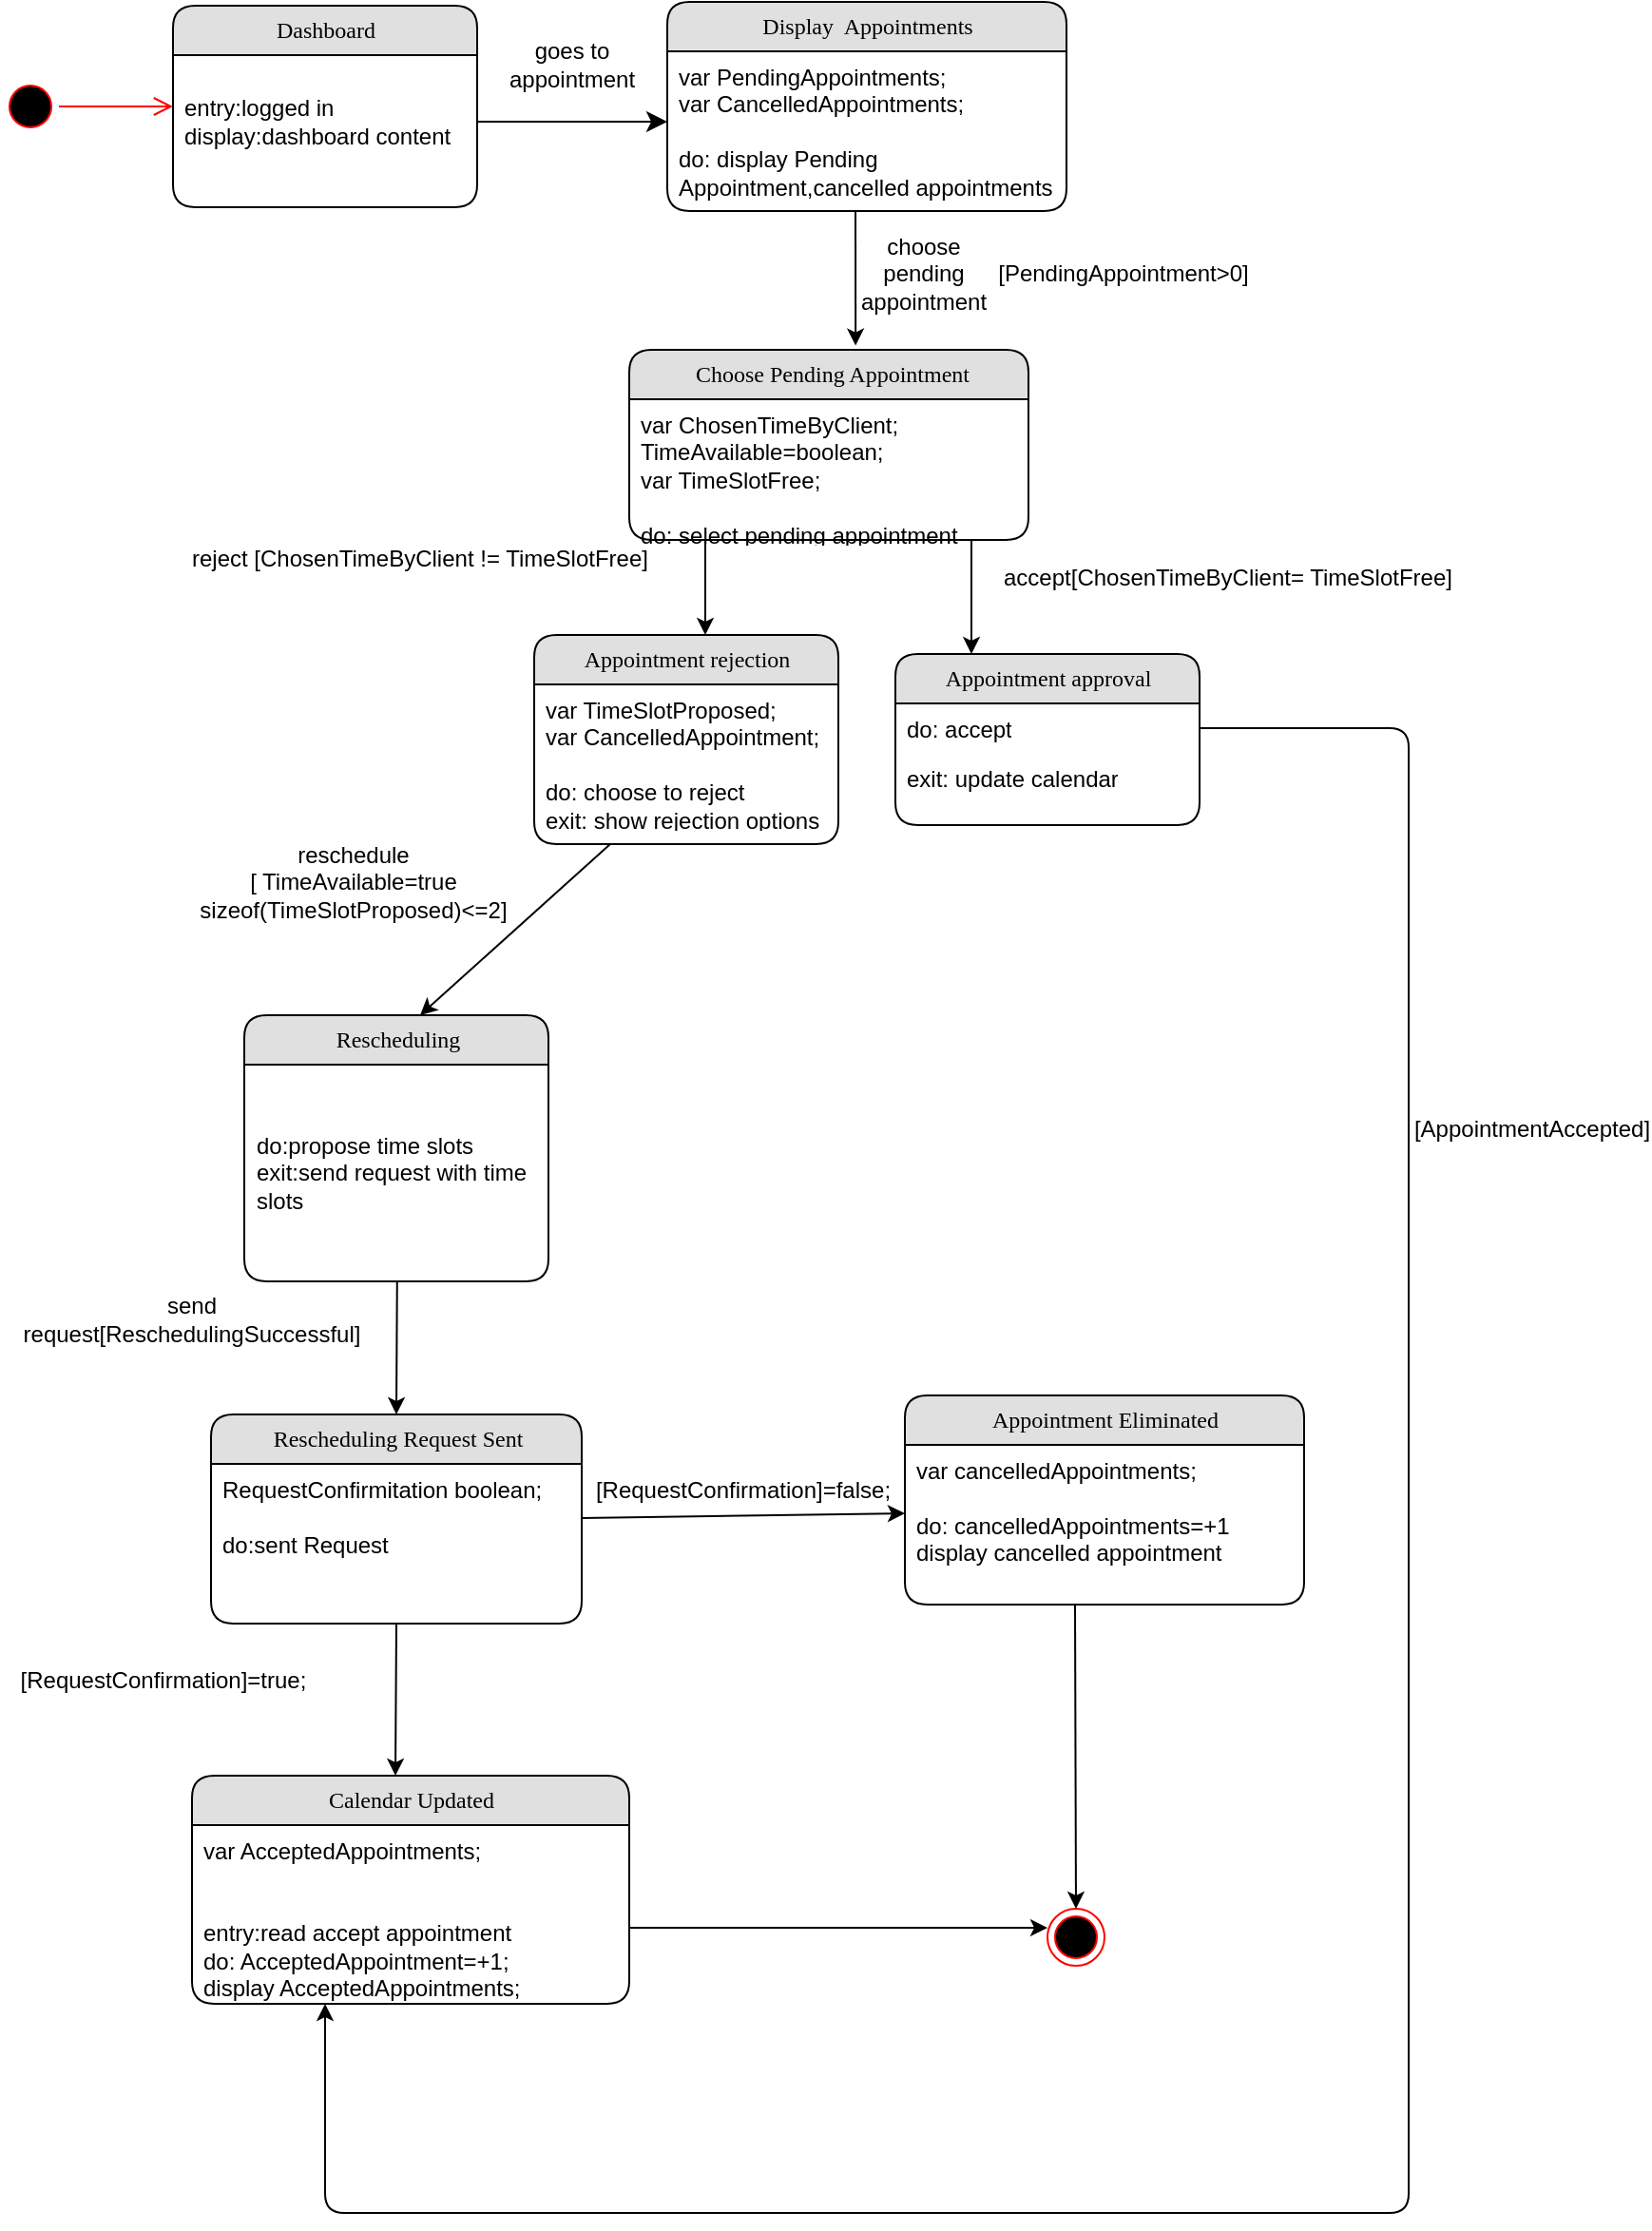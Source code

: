 <mxfile version="13.0.8" type="github"><diagram name="Page-1" id="b520641d-4fe3-3701-9064-5fc419738815"><mxGraphModel dx="946" dy="646" grid="1" gridSize="10" guides="1" tooltips="1" connect="1" arrows="1" fold="1" page="1" pageScale="1" pageWidth="1100" pageHeight="850" background="#ffffff" math="0" shadow="0"><root><mxCell id="0"/><mxCell id="1" parent="0"/><mxCell id="21ea969265ad0168-36" style="edgeStyle=orthogonalEdgeStyle;html=1;labelBackgroundColor=none;startFill=0;startSize=8;endFill=1;endSize=8;fontFamily=Verdana;fontSize=12;" parent="1" source="21ea969265ad0168-6" edge="1"><mxGeometry relative="1" as="geometry"><mxPoint x="420" y="120" as="targetPoint"/><Array as="points"><mxPoint x="240" y="140"/></Array></mxGeometry></mxCell><mxCell id="rdV9_6l6kC6E4xn4P61S-1" value="goes to appointment" style="text;html=1;strokeColor=none;fillColor=none;align=center;verticalAlign=middle;whiteSpace=wrap;rounded=0;" parent="1" vertex="1"><mxGeometry x="350" y="80" width="40" height="20" as="geometry"/></mxCell><mxCell id="rdV9_6l6kC6E4xn4P61S-9" value="" style="endArrow=classic;html=1;entryX=0.567;entryY=-0.022;entryDx=0;entryDy=0;entryPerimeter=0;" parent="1" target="iOxPWpz1RouKTi9r0qk_-1" edge="1"><mxGeometry width="50" height="50" relative="1" as="geometry"><mxPoint x="519" y="167" as="sourcePoint"/><mxPoint x="500" y="220" as="targetPoint"/></mxGeometry></mxCell><mxCell id="rdV9_6l6kC6E4xn4P61S-17" value="choose pending appointment" style="text;html=1;strokeColor=none;fillColor=none;align=center;verticalAlign=middle;whiteSpace=wrap;rounded=0;rotation=0;" parent="1" vertex="1"><mxGeometry x="530" y="190" width="50" height="20" as="geometry"/></mxCell><mxCell id="rdV9_6l6kC6E4xn4P61S-20" value="" style="endArrow=classic;html=1;entryX=0.578;entryY=0;entryDx=0;entryDy=0;entryPerimeter=0;" parent="1" target="mAmqgvCDSEABrybZSbF8-38" edge="1"><mxGeometry width="50" height="50" relative="1" as="geometry"><mxPoint x="390" y="500" as="sourcePoint"/><mxPoint x="390" y="620" as="targetPoint"/></mxGeometry></mxCell><mxCell id="rdV9_6l6kC6E4xn4P61S-27" value="" style="ellipse;html=1;shape=startState;fillColor=#000000;strokeColor=#ff0000;" parent="1" vertex="1"><mxGeometry x="70" y="97" width="30" height="30" as="geometry"/></mxCell><mxCell id="rdV9_6l6kC6E4xn4P61S-28" value="" style="edgeStyle=orthogonalEdgeStyle;html=1;verticalAlign=bottom;endArrow=open;endSize=8;strokeColor=#ff0000;" parent="1" source="rdV9_6l6kC6E4xn4P61S-27" edge="1"><mxGeometry relative="1" as="geometry"><mxPoint x="160" y="112" as="targetPoint"/></mxGeometry></mxCell><mxCell id="rdV9_6l6kC6E4xn4P61S-2" value="Display&amp;nbsp; Appointments" style="swimlane;html=1;fontStyle=0;childLayout=stackLayout;horizontal=1;startSize=26;fillColor=#e0e0e0;horizontalStack=0;resizeParent=1;resizeLast=0;collapsible=1;marginBottom=0;swimlaneFillColor=#ffffff;align=center;rounded=1;shadow=0;comic=0;labelBackgroundColor=none;strokeWidth=1;fontFamily=Verdana;fontSize=12" parent="1" vertex="1"><mxGeometry x="420" y="57" width="210" height="110" as="geometry"/></mxCell><mxCell id="rdV9_6l6kC6E4xn4P61S-4" value="var PendingAppointments;&lt;br&gt;var CancelledAppointments;&lt;br&gt;&lt;br&gt;do: display Pending Appointment,cancelled appointments" style="text;html=1;strokeColor=none;fillColor=none;spacingLeft=4;spacingRight=4;whiteSpace=wrap;overflow=hidden;rotatable=0;points=[[0,0.5],[1,0.5]];portConstraint=eastwest;" parent="rdV9_6l6kC6E4xn4P61S-2" vertex="1"><mxGeometry y="26" width="210" height="84" as="geometry"/></mxCell><mxCell id="iOxPWpz1RouKTi9r0qk_-1" value="&amp;nbsp;Choose Pending Appointment" style="swimlane;html=1;fontStyle=0;childLayout=stackLayout;horizontal=1;startSize=26;fillColor=#e0e0e0;horizontalStack=0;resizeParent=1;resizeLast=0;collapsible=1;marginBottom=0;swimlaneFillColor=#ffffff;align=center;rounded=1;shadow=0;comic=0;labelBackgroundColor=none;strokeWidth=1;fontFamily=Verdana;fontSize=12" parent="1" vertex="1"><mxGeometry x="400" y="240" width="210" height="100" as="geometry"/></mxCell><mxCell id="iOxPWpz1RouKTi9r0qk_-2" value="var ChosenTimeByClient;&lt;br&gt;TimeAvailable=boolean;&lt;br&gt;var TimeSlotFree;&lt;br&gt;&lt;br&gt;do: select pending appointment" style="text;html=1;strokeColor=none;fillColor=none;spacingLeft=4;spacingRight=4;whiteSpace=wrap;overflow=hidden;rotatable=0;points=[[0,0.5],[1,0.5]];portConstraint=eastwest;" parent="iOxPWpz1RouKTi9r0qk_-1" vertex="1"><mxGeometry y="26" width="210" height="74" as="geometry"/></mxCell><mxCell id="21ea969265ad0168-6" value="Dashboard" style="swimlane;html=1;fontStyle=0;childLayout=stackLayout;horizontal=1;startSize=26;fillColor=#e0e0e0;horizontalStack=0;resizeParent=1;resizeLast=0;collapsible=1;marginBottom=0;swimlaneFillColor=#ffffff;align=center;rounded=1;shadow=0;comic=0;labelBackgroundColor=none;strokeWidth=1;fontFamily=Verdana;fontSize=12" parent="1" vertex="1"><mxGeometry x="160" y="59" width="160" height="106" as="geometry"/></mxCell><mxCell id="21ea969265ad0168-8" value="&lt;br&gt;entry:logged in&lt;br&gt;display:dashboard content" style="text;html=1;strokeColor=none;fillColor=none;spacingLeft=4;spacingRight=4;whiteSpace=wrap;overflow=hidden;rotatable=0;points=[[0,0.5],[1,0.5]];portConstraint=eastwest;" parent="21ea969265ad0168-6" vertex="1"><mxGeometry y="26" width="160" height="54" as="geometry"/></mxCell><mxCell id="rdV9_6l6kC6E4xn4P61S-29" value="" style="ellipse;html=1;shape=endState;fillColor=#000000;strokeColor=#ff0000;" parent="1" vertex="1"><mxGeometry x="620" y="1060" width="30" height="30" as="geometry"/></mxCell><mxCell id="iOxPWpz1RouKTi9r0qk_-9" value="" style="endArrow=classic;html=1;entryX=0.25;entryY=0;entryDx=0;entryDy=0;" parent="1" target="iOxPWpz1RouKTi9r0qk_-21" edge="1"><mxGeometry width="50" height="50" relative="1" as="geometry"><mxPoint x="580" y="340" as="sourcePoint"/><mxPoint x="549" y="395" as="targetPoint"/></mxGeometry></mxCell><mxCell id="iOxPWpz1RouKTi9r0qk_-12" value="accept[ChosenTimeByClient= TimeSlotFree]" style="text;html=1;strokeColor=none;fillColor=none;align=center;verticalAlign=middle;whiteSpace=wrap;rounded=0;" parent="1" vertex="1"><mxGeometry x="575" y="350" width="280" height="20" as="geometry"/></mxCell><mxCell id="iOxPWpz1RouKTi9r0qk_-24" value="" style="endArrow=classic;html=1;" parent="1" edge="1"><mxGeometry width="50" height="50" relative="1" as="geometry"><mxPoint x="440" y="340" as="sourcePoint"/><mxPoint x="440" y="390" as="targetPoint"/></mxGeometry></mxCell><mxCell id="iOxPWpz1RouKTi9r0qk_-25" value="reschedule&lt;br&gt;[ TimeAvailable=true&lt;br&gt;sizeof(TimeSlotProposed)&amp;lt;=2]" style="text;html=1;strokeColor=none;fillColor=none;align=center;verticalAlign=middle;whiteSpace=wrap;rounded=0;rotation=0;" parent="1" vertex="1"><mxGeometry x="160" y="510" width="190" height="20" as="geometry"/></mxCell><mxCell id="iOxPWpz1RouKTi9r0qk_-42" value="[AppointmentAccepted]" style="text;html=1;strokeColor=none;fillColor=none;align=center;verticalAlign=middle;whiteSpace=wrap;rounded=0;" parent="1" vertex="1"><mxGeometry x="855" y="640" width="40" height="20" as="geometry"/></mxCell><mxCell id="iOxPWpz1RouKTi9r0qk_-48" value="" style="endArrow=classic;html=1;exitX=1;exitY=0.5;exitDx=0;exitDy=0;" parent="1" source="iOxPWpz1RouKTi9r0qk_-22" edge="1"><mxGeometry width="50" height="50" relative="1" as="geometry"><mxPoint x="830" y="440" as="sourcePoint"/><mxPoint x="240" y="1110" as="targetPoint"/><Array as="points"><mxPoint x="810" y="439"/><mxPoint x="810" y="1220"/><mxPoint x="240" y="1220"/></Array></mxGeometry></mxCell><mxCell id="iOxPWpz1RouKTi9r0qk_-11" value="reject [ChosenTimeByClient != TimeSlotFree]" style="text;html=1;strokeColor=none;fillColor=none;align=center;verticalAlign=middle;whiteSpace=wrap;rounded=0;" parent="1" vertex="1"><mxGeometry x="150" y="340" width="280" height="20" as="geometry"/></mxCell><mxCell id="mAmqgvCDSEABrybZSbF8-1" value="Appointment rejection" style="swimlane;html=1;fontStyle=0;childLayout=stackLayout;horizontal=1;startSize=26;fillColor=#e0e0e0;horizontalStack=0;resizeParent=1;resizeLast=0;collapsible=1;marginBottom=0;swimlaneFillColor=#ffffff;align=center;rounded=1;shadow=0;comic=0;labelBackgroundColor=none;strokeWidth=1;fontFamily=Verdana;fontSize=12" parent="1" vertex="1"><mxGeometry x="350" y="390" width="160" height="110" as="geometry"/></mxCell><mxCell id="mAmqgvCDSEABrybZSbF8-2" value="var TimeSlotProposed;&lt;br&gt;var CancelledAppointment;&lt;br&gt;&lt;br&gt;do: choose to reject&lt;br&gt;exit: show rejection options" style="text;html=1;strokeColor=none;fillColor=none;spacingLeft=4;spacingRight=4;whiteSpace=wrap;overflow=hidden;rotatable=0;points=[[0,0.5],[1,0.5]];portConstraint=eastwest;" parent="mAmqgvCDSEABrybZSbF8-1" vertex="1"><mxGeometry y="26" width="160" height="74" as="geometry"/></mxCell><mxCell id="mAmqgvCDSEABrybZSbF8-10" value="[PendingAppointment&amp;gt;0]" style="text;html=1;strokeColor=none;fillColor=none;align=center;verticalAlign=middle;whiteSpace=wrap;rounded=0;" parent="1" vertex="1"><mxGeometry x="640" y="190" width="40" height="20" as="geometry"/></mxCell><mxCell id="mAmqgvCDSEABrybZSbF8-15" value="" style="endArrow=classic;html=1;entryX=0.5;entryY=0;entryDx=0;entryDy=0;" parent="1" target="iOxPWpz1RouKTi9r0qk_-31" edge="1"><mxGeometry width="50" height="50" relative="1" as="geometry"><mxPoint x="278" y="710" as="sourcePoint"/><mxPoint x="290" y="730" as="targetPoint"/></mxGeometry></mxCell><mxCell id="iOxPWpz1RouKTi9r0qk_-31" value="Rescheduling Request Sent" style="swimlane;html=1;fontStyle=0;childLayout=stackLayout;horizontal=1;startSize=26;fillColor=#e0e0e0;horizontalStack=0;resizeParent=1;resizeLast=0;collapsible=1;marginBottom=0;swimlaneFillColor=#ffffff;align=center;rounded=1;shadow=0;comic=0;labelBackgroundColor=none;strokeWidth=1;fontFamily=Verdana;fontSize=12" parent="1" vertex="1"><mxGeometry x="180" y="800" width="195" height="110" as="geometry"/></mxCell><mxCell id="iOxPWpz1RouKTi9r0qk_-33" value="RequestConfirmitation boolean;&lt;br&gt;&lt;br&gt;do:sent Request&lt;br&gt;&lt;br&gt;&lt;br&gt;&lt;br&gt;" style="text;html=1;strokeColor=none;fillColor=none;spacingLeft=4;spacingRight=4;whiteSpace=wrap;overflow=hidden;rotatable=0;points=[[0,0.5],[1,0.5]];portConstraint=eastwest;" parent="iOxPWpz1RouKTi9r0qk_-31" vertex="1"><mxGeometry y="26" width="195" height="84" as="geometry"/></mxCell><mxCell id="mAmqgvCDSEABrybZSbF8-19" value="[RequestConfirmation]=false;" style="text;html=1;strokeColor=none;fillColor=none;align=center;verticalAlign=middle;whiteSpace=wrap;rounded=0;rotation=0;" parent="1" vertex="1"><mxGeometry x="375" y="830" width="170" height="20" as="geometry"/></mxCell><mxCell id="mAmqgvCDSEABrybZSbF8-36" value="[RequestConfirmation]=true;" style="text;html=1;strokeColor=none;fillColor=none;align=center;verticalAlign=middle;whiteSpace=wrap;rounded=0;rotation=0;" parent="1" vertex="1"><mxGeometry x="70" y="930" width="170" height="20" as="geometry"/></mxCell><mxCell id="mAmqgvCDSEABrybZSbF8-40" value="send request[ReschedulingSuccessful]" style="text;html=1;strokeColor=none;fillColor=none;align=center;verticalAlign=middle;whiteSpace=wrap;rounded=0;rotation=0;" parent="1" vertex="1"><mxGeometry x="120" y="740" width="100" height="20" as="geometry"/></mxCell><mxCell id="mAmqgvCDSEABrybZSbF8-38" value="Rescheduling" style="swimlane;html=1;fontStyle=0;childLayout=stackLayout;horizontal=1;startSize=26;fillColor=#e0e0e0;horizontalStack=0;resizeParent=1;resizeLast=0;collapsible=1;marginBottom=0;swimlaneFillColor=#ffffff;align=center;rounded=1;shadow=0;comic=0;labelBackgroundColor=none;strokeWidth=1;fontFamily=Verdana;fontSize=12" parent="1" vertex="1"><mxGeometry x="197.5" y="590" width="160" height="140" as="geometry"/></mxCell><mxCell id="mAmqgvCDSEABrybZSbF8-39" value="&lt;br&gt;&lt;br&gt;do:propose time slots&lt;br&gt;exit:send request with time slots" style="text;html=1;strokeColor=none;fillColor=none;spacingLeft=4;spacingRight=4;whiteSpace=wrap;overflow=hidden;rotatable=0;points=[[0,0.5],[1,0.5]];portConstraint=eastwest;" parent="mAmqgvCDSEABrybZSbF8-38" vertex="1"><mxGeometry y="26" width="160" height="104" as="geometry"/></mxCell><mxCell id="iOxPWpz1RouKTi9r0qk_-21" value="Appointment approval" style="swimlane;html=1;fontStyle=0;childLayout=stackLayout;horizontal=1;startSize=26;fillColor=#e0e0e0;horizontalStack=0;resizeParent=1;resizeLast=0;collapsible=1;marginBottom=0;swimlaneFillColor=#ffffff;align=center;rounded=1;shadow=0;comic=0;labelBackgroundColor=none;strokeWidth=1;fontFamily=Verdana;fontSize=12" parent="1" vertex="1"><mxGeometry x="540" y="400" width="160" height="90" as="geometry"/></mxCell><mxCell id="iOxPWpz1RouKTi9r0qk_-22" value="do: accept" style="text;html=1;strokeColor=none;fillColor=none;spacingLeft=4;spacingRight=4;whiteSpace=wrap;overflow=hidden;rotatable=0;points=[[0,0.5],[1,0.5]];portConstraint=eastwest;" parent="iOxPWpz1RouKTi9r0qk_-21" vertex="1"><mxGeometry y="26" width="160" height="26" as="geometry"/></mxCell><mxCell id="iOxPWpz1RouKTi9r0qk_-23" value="exit: update calendar" style="text;html=1;strokeColor=none;fillColor=none;spacingLeft=4;spacingRight=4;whiteSpace=wrap;overflow=hidden;rotatable=0;points=[[0,0.5],[1,0.5]];portConstraint=eastwest;" parent="iOxPWpz1RouKTi9r0qk_-21" vertex="1"><mxGeometry y="52" width="160" height="26" as="geometry"/></mxCell><mxCell id="mAmqgvCDSEABrybZSbF8-42" value="" style="endArrow=classic;html=1;strokeColor=#000000;" parent="1" edge="1"><mxGeometry width="50" height="50" relative="1" as="geometry"><mxPoint x="370" y="1070" as="sourcePoint"/><mxPoint x="620" y="1070" as="targetPoint"/></mxGeometry></mxCell><mxCell id="mAmqgvCDSEABrybZSbF8-43" value="" style="endArrow=classic;html=1;entryX=0.5;entryY=0;entryDx=0;entryDy=0;" parent="1" target="rdV9_6l6kC6E4xn4P61S-29" edge="1"><mxGeometry width="50" height="50" relative="1" as="geometry"><mxPoint x="634.5" y="900" as="sourcePoint"/><mxPoint x="634.5" y="1050" as="targetPoint"/></mxGeometry></mxCell><mxCell id="iOxPWpz1RouKTi9r0qk_-34" value="Appointment Eliminated" style="swimlane;html=1;fontStyle=0;childLayout=stackLayout;horizontal=1;startSize=26;fillColor=#e0e0e0;horizontalStack=0;resizeParent=1;resizeLast=0;collapsible=1;marginBottom=0;swimlaneFillColor=#ffffff;align=center;rounded=1;shadow=0;comic=0;labelBackgroundColor=none;strokeWidth=1;fontFamily=Verdana;fontSize=12" parent="1" vertex="1"><mxGeometry x="545" y="790" width="210" height="110" as="geometry"/></mxCell><mxCell id="iOxPWpz1RouKTi9r0qk_-35" value="var cancelledAppointments;&lt;br&gt;&lt;br&gt;do: cancelledAppointments=+1&amp;nbsp;&lt;br&gt;display cancelled appointment" style="text;html=1;strokeColor=none;fillColor=none;spacingLeft=4;spacingRight=4;whiteSpace=wrap;overflow=hidden;rotatable=0;points=[[0,0.5],[1,0.5]];portConstraint=eastwest;" parent="iOxPWpz1RouKTi9r0qk_-34" vertex="1"><mxGeometry y="26" width="210" height="84" as="geometry"/></mxCell><mxCell id="mAmqgvCDSEABrybZSbF8-34" value="Calendar Updated" style="swimlane;html=1;fontStyle=0;childLayout=stackLayout;horizontal=1;startSize=26;fillColor=#e0e0e0;horizontalStack=0;resizeParent=1;resizeLast=0;collapsible=1;marginBottom=0;swimlaneFillColor=#ffffff;align=center;rounded=1;shadow=0;comic=0;labelBackgroundColor=none;strokeWidth=1;fontFamily=Verdana;fontSize=12" parent="1" vertex="1"><mxGeometry x="170" y="990" width="230" height="120" as="geometry"/></mxCell><mxCell id="mAmqgvCDSEABrybZSbF8-35" value="var AcceptedAppointments;&lt;br&gt;&lt;br&gt;&lt;br&gt;entry:read accept appointment&lt;br&gt;do: AcceptedAppointment=+1;&lt;br&gt;display AcceptedAppointments;" style="text;html=1;strokeColor=none;fillColor=none;spacingLeft=4;spacingRight=4;whiteSpace=wrap;overflow=hidden;rotatable=0;points=[[0,0.5],[1,0.5]];portConstraint=eastwest;" parent="mAmqgvCDSEABrybZSbF8-34" vertex="1"><mxGeometry y="26" width="230" height="94" as="geometry"/></mxCell><mxCell id="mAmqgvCDSEABrybZSbF8-46" value="" style="endArrow=classic;html=1;" parent="1" edge="1"><mxGeometry width="50" height="50" relative="1" as="geometry"><mxPoint x="277.5" y="910" as="sourcePoint"/><mxPoint x="277" y="990" as="targetPoint"/></mxGeometry></mxCell><mxCell id="mAmqgvCDSEABrybZSbF8-47" value="" style="endArrow=classic;html=1;strokeColor=#000000;entryX=0;entryY=0.429;entryDx=0;entryDy=0;entryPerimeter=0;" parent="1" target="iOxPWpz1RouKTi9r0qk_-35" edge="1"><mxGeometry width="50" height="50" relative="1" as="geometry"><mxPoint x="375" y="854.5" as="sourcePoint"/><mxPoint x="545" y="858" as="targetPoint"/></mxGeometry></mxCell></root></mxGraphModel></diagram></mxfile>